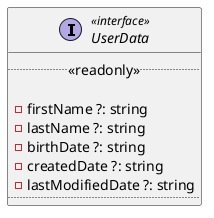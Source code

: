 @startuml UserData Diagram
interface UserData <<interface>> {
  ..<<readonly>>..

  - firstName ?: string
  - lastName ?: string
  - birthDate ?: string
  - createdDate ?: string
  - lastModifiedDate ?: string
  ....
}
@enduml
